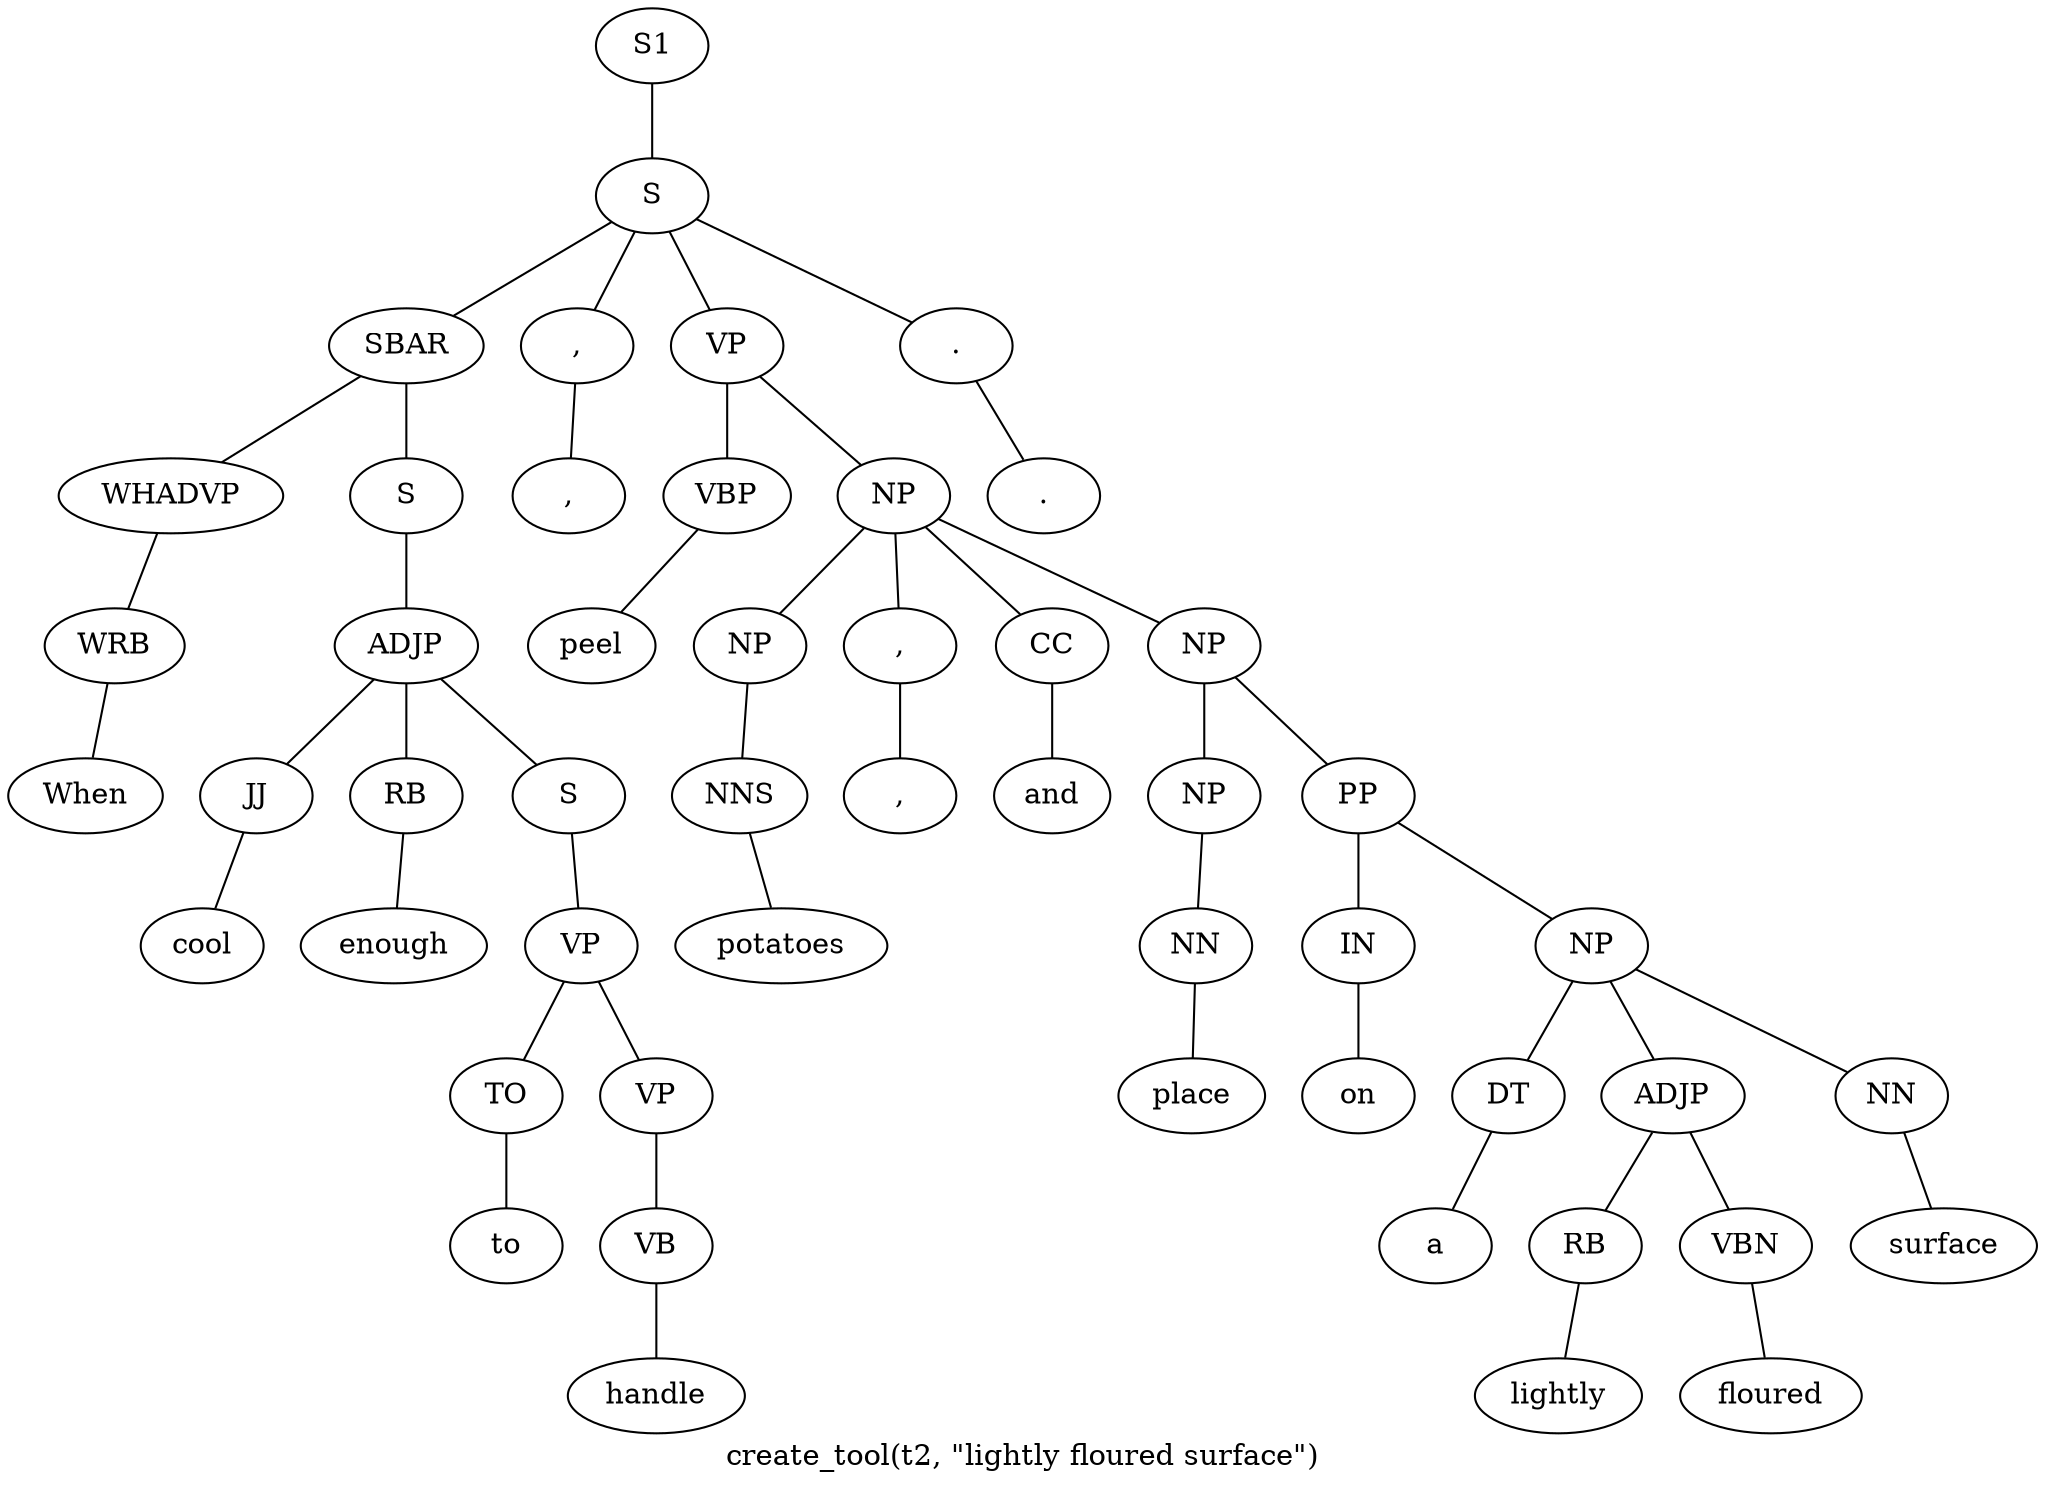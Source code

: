 graph SyntaxGraph {
	label = "create_tool(t2, \"lightly floured surface\")";
	Node0 [label="S1"];
	Node1 [label="S"];
	Node2 [label="SBAR"];
	Node3 [label="WHADVP"];
	Node4 [label="WRB"];
	Node5 [label="When"];
	Node6 [label="S"];
	Node7 [label="ADJP"];
	Node8 [label="JJ"];
	Node9 [label="cool"];
	Node10 [label="RB"];
	Node11 [label="enough"];
	Node12 [label="S"];
	Node13 [label="VP"];
	Node14 [label="TO"];
	Node15 [label="to"];
	Node16 [label="VP"];
	Node17 [label="VB"];
	Node18 [label="handle"];
	Node19 [label=","];
	Node20 [label=","];
	Node21 [label="VP"];
	Node22 [label="VBP"];
	Node23 [label="peel"];
	Node24 [label="NP"];
	Node25 [label="NP"];
	Node26 [label="NNS"];
	Node27 [label="potatoes"];
	Node28 [label=","];
	Node29 [label=","];
	Node30 [label="CC"];
	Node31 [label="and"];
	Node32 [label="NP"];
	Node33 [label="NP"];
	Node34 [label="NN"];
	Node35 [label="place"];
	Node36 [label="PP"];
	Node37 [label="IN"];
	Node38 [label="on"];
	Node39 [label="NP"];
	Node40 [label="DT"];
	Node41 [label="a"];
	Node42 [label="ADJP"];
	Node43 [label="RB"];
	Node44 [label="lightly"];
	Node45 [label="VBN"];
	Node46 [label="floured"];
	Node47 [label="NN"];
	Node48 [label="surface"];
	Node49 [label="."];
	Node50 [label="."];

	Node0 -- Node1;
	Node1 -- Node2;
	Node1 -- Node19;
	Node1 -- Node21;
	Node1 -- Node49;
	Node2 -- Node3;
	Node2 -- Node6;
	Node3 -- Node4;
	Node4 -- Node5;
	Node6 -- Node7;
	Node7 -- Node8;
	Node7 -- Node10;
	Node7 -- Node12;
	Node8 -- Node9;
	Node10 -- Node11;
	Node12 -- Node13;
	Node13 -- Node14;
	Node13 -- Node16;
	Node14 -- Node15;
	Node16 -- Node17;
	Node17 -- Node18;
	Node19 -- Node20;
	Node21 -- Node22;
	Node21 -- Node24;
	Node22 -- Node23;
	Node24 -- Node25;
	Node24 -- Node28;
	Node24 -- Node30;
	Node24 -- Node32;
	Node25 -- Node26;
	Node26 -- Node27;
	Node28 -- Node29;
	Node30 -- Node31;
	Node32 -- Node33;
	Node32 -- Node36;
	Node33 -- Node34;
	Node34 -- Node35;
	Node36 -- Node37;
	Node36 -- Node39;
	Node37 -- Node38;
	Node39 -- Node40;
	Node39 -- Node42;
	Node39 -- Node47;
	Node40 -- Node41;
	Node42 -- Node43;
	Node42 -- Node45;
	Node43 -- Node44;
	Node45 -- Node46;
	Node47 -- Node48;
	Node49 -- Node50;
}
